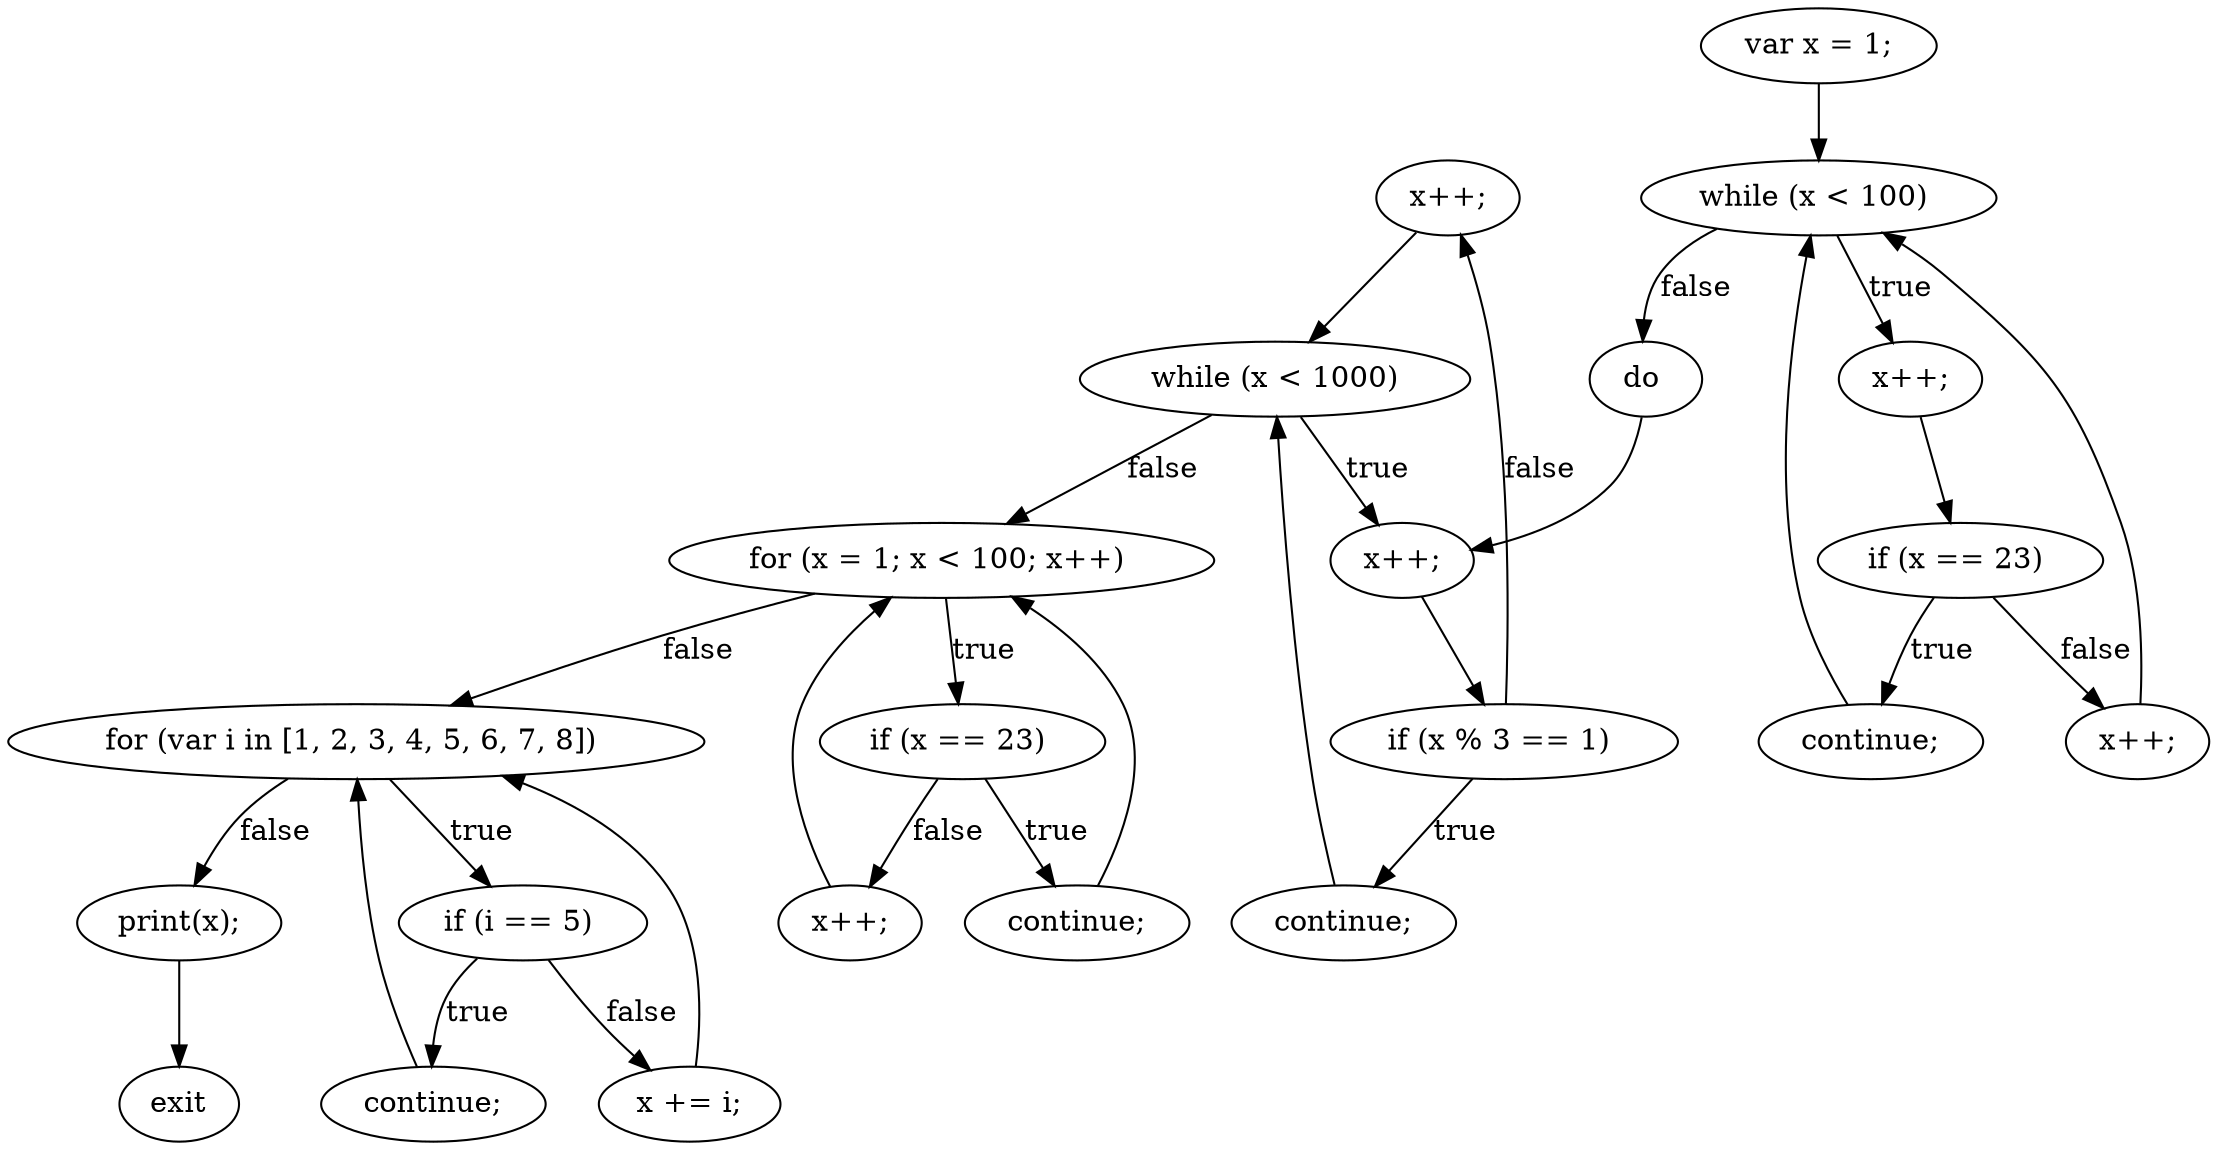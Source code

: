 digraph {
"0" [label="x++;\n"] 
"1" [label="x++;\n"] 
"2" [label="x++;\n"] 
"3" [label="for (var i in [1, 2, 3, 4, 5, 6, 7, 8]) "] 
"4" [label="print(x);\n"] 
"5" [label="if (i == 5) "] 
"6" [label="if (x % 3 == 1) "] 
"7" [label="continue;\n"] 
"8" [label="if (x == 23) "] 
"9" [label="x++;\n"] 
"10" [label="exit"] 
"11" [label="x++;\n"] 
"12" [label="continue;\n"] 
"13" [label="var x = 1;\n"] 
"14" [label="continue;\n"] 
"15" [label="while (x < 100) "] 
"16" [label="x += i;\n"] 
"17" [label="continue;\n"] 
"18" [label="do "] 
"19" [label="if (x == 23) "] 
"20" [label="for (x = 1; x < 100; x++) "] 
"21" [label=" while (x < 1000) "] 
"0" -> "21" [label=""] 
"1" -> "6" [label=""] 
"2" -> "8" [label=""] 
"3" -> "4" [label="false"] 
"3" -> "5" [label="true"] 
"4" -> "10" [label=""] 
"5" -> "7" [label="true"] 
"5" -> "16" [label="false"] 
"6" -> "17" [label="true"] 
"6" -> "0" [label="false"] 
"7" -> "3" [label=""] 
"8" -> "12" [label="true"] 
"8" -> "11" [label="false"] 
"9" -> "20" [label=""] 
"11" -> "15" [label=""] 
"12" -> "15" [label=""] 
"13" -> "15" [label=""] 
"14" -> "20" [label=""] 
"15" -> "18" [label="false"] 
"15" -> "2" [label="true"] 
"16" -> "3" [label=""] 
"17" -> "21" [label=""] 
"18" -> "1" [label=""] 
"19" -> "14" [label="true"] 
"19" -> "9" [label="false"] 
"20" -> "3" [label="false"] 
"20" -> "19" [label="true"] 
"21" -> "20" [label="false"] 
"21" -> "1" [label="true"] 
}
